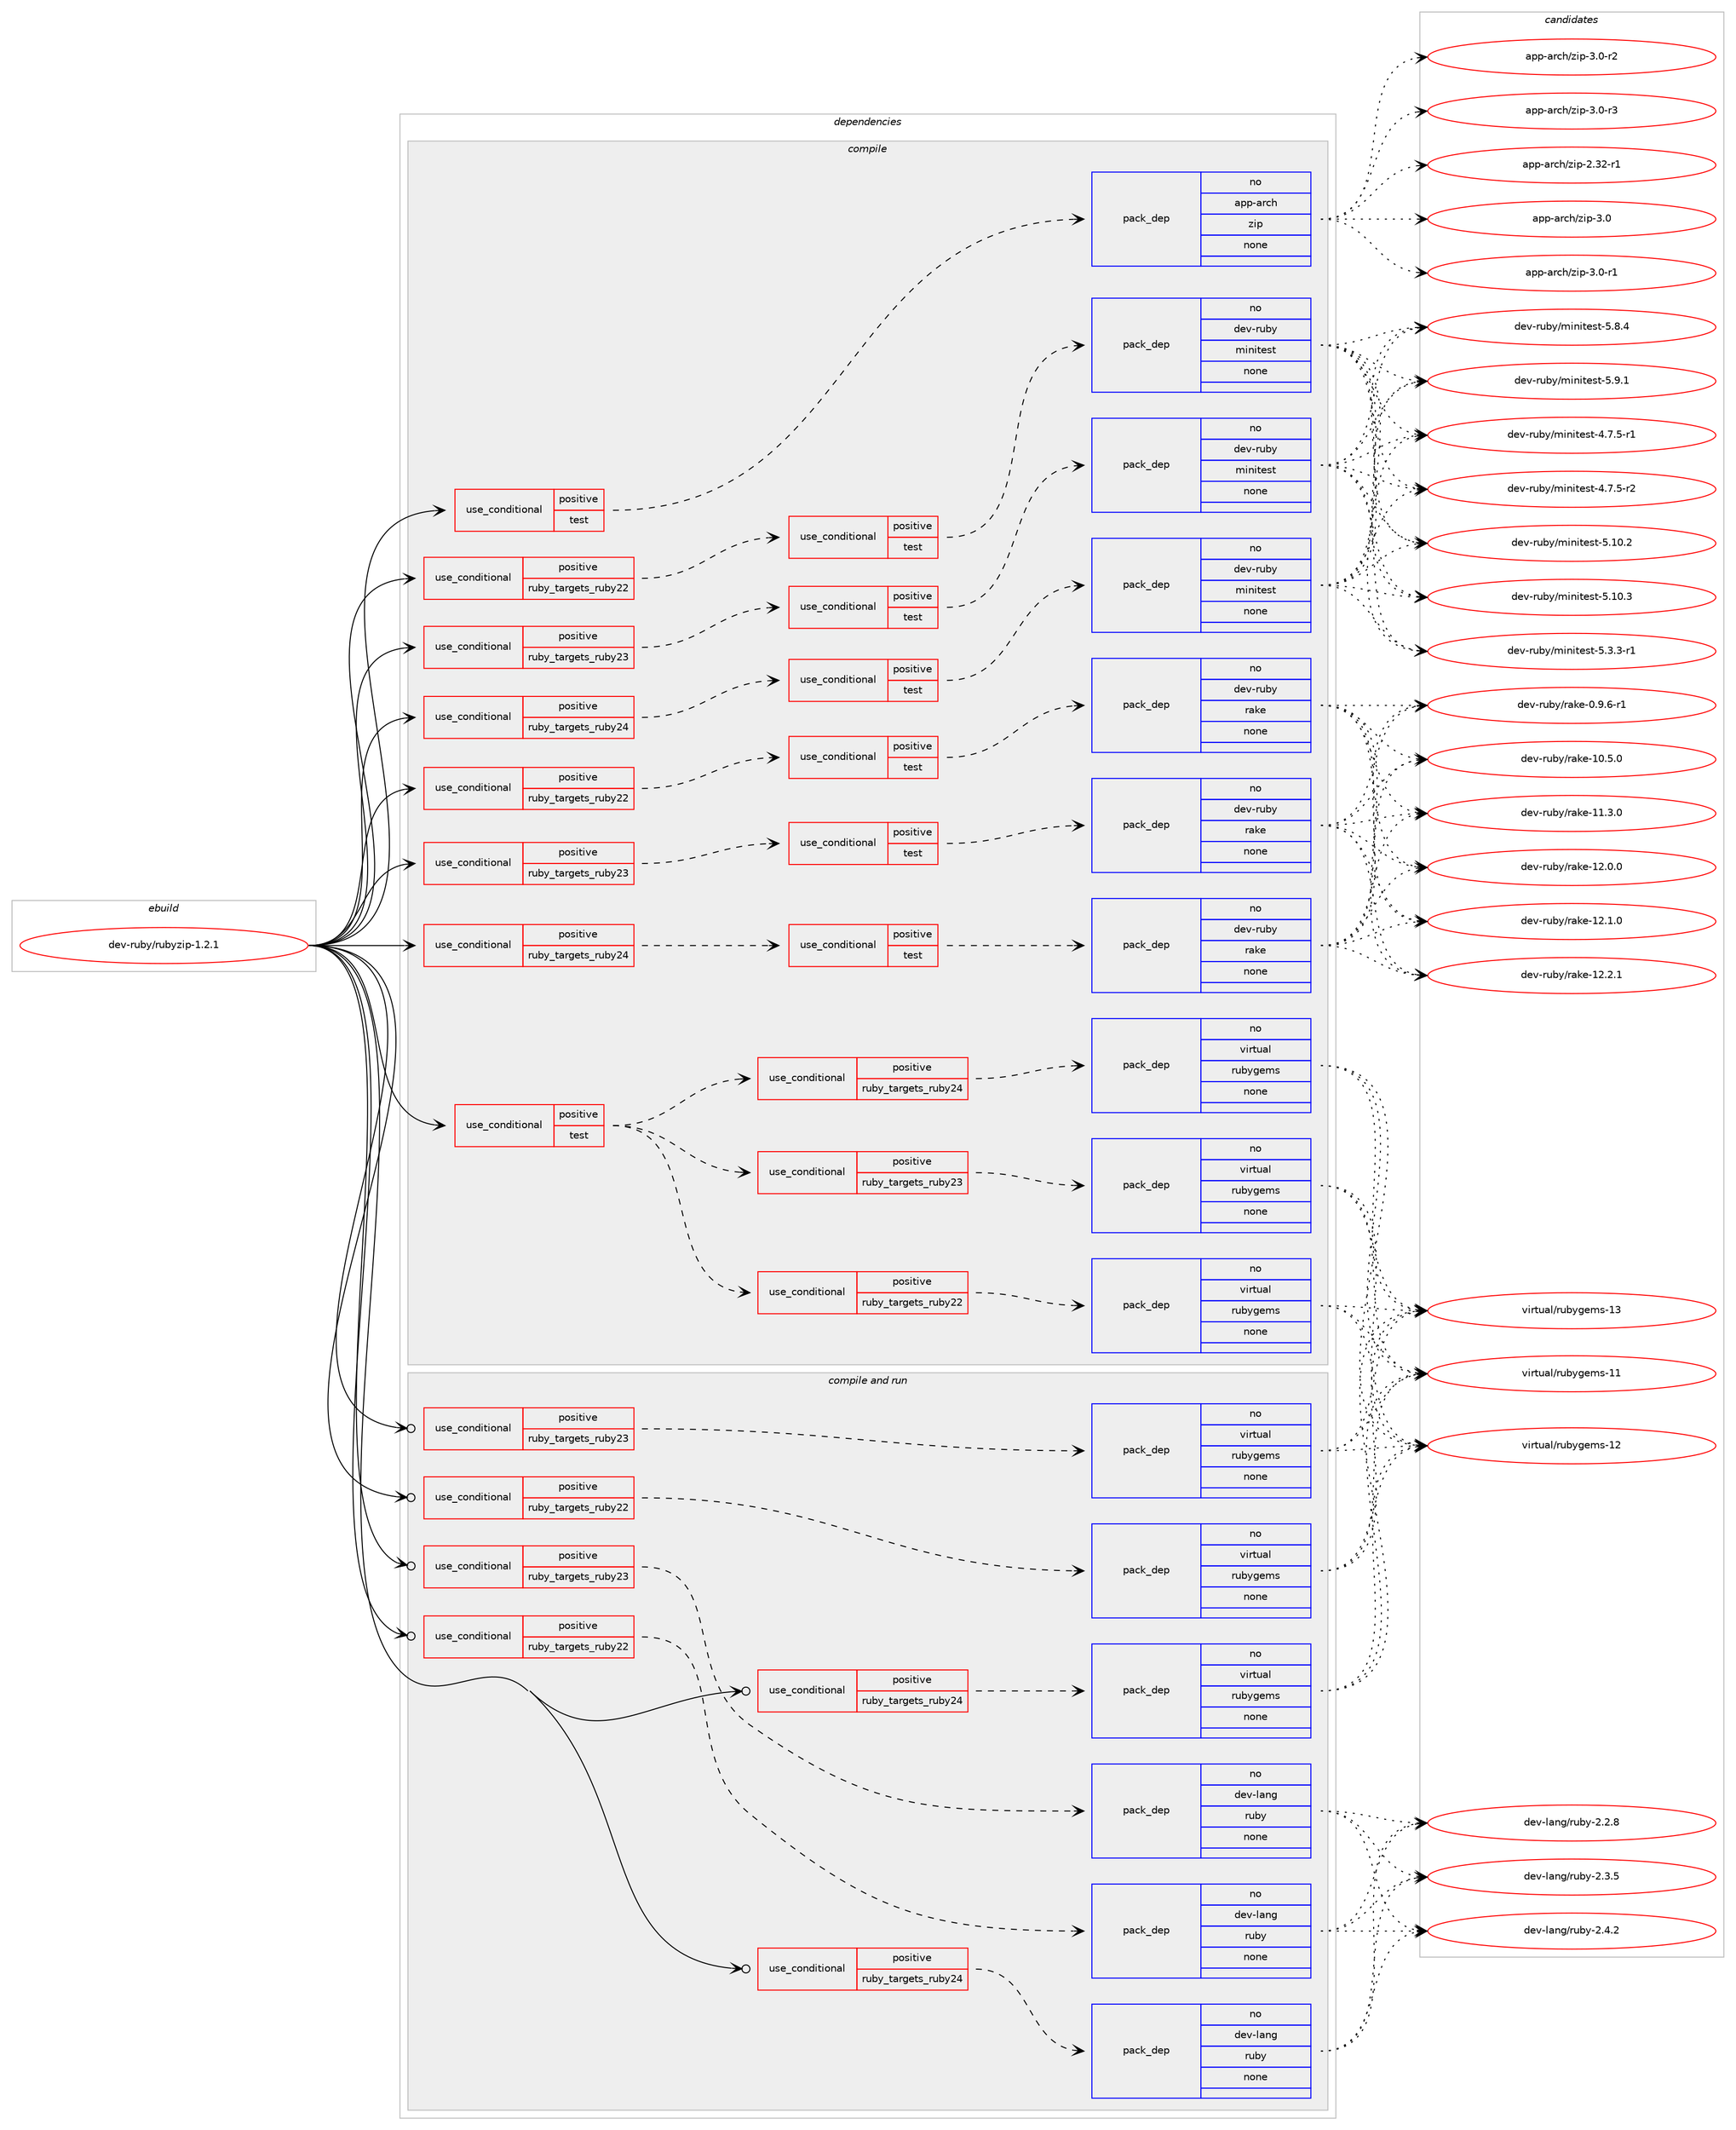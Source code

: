 digraph prolog {

# *************
# Graph options
# *************

newrank=true;
concentrate=true;
compound=true;
graph [rankdir=LR,fontname=Helvetica,fontsize=10,ranksep=1.5];#, ranksep=2.5, nodesep=0.2];
edge  [arrowhead=vee];
node  [fontname=Helvetica,fontsize=10];

# **********
# The ebuild
# **********

subgraph cluster_leftcol {
color=gray;
rank=same;
label=<<i>ebuild</i>>;
id [label="dev-ruby/rubyzip-1.2.1", color=red, width=4, href="../dev-ruby/rubyzip-1.2.1.svg"];
}

# ****************
# The dependencies
# ****************

subgraph cluster_midcol {
color=gray;
label=<<i>dependencies</i>>;
subgraph cluster_compile {
fillcolor="#eeeeee";
style=filled;
label=<<i>compile</i>>;
subgraph cond72390 {
dependency269506 [label=<<TABLE BORDER="0" CELLBORDER="1" CELLSPACING="0" CELLPADDING="4"><TR><TD ROWSPAN="3" CELLPADDING="10">use_conditional</TD></TR><TR><TD>positive</TD></TR><TR><TD>ruby_targets_ruby22</TD></TR></TABLE>>, shape=none, color=red];
subgraph cond72391 {
dependency269507 [label=<<TABLE BORDER="0" CELLBORDER="1" CELLSPACING="0" CELLPADDING="4"><TR><TD ROWSPAN="3" CELLPADDING="10">use_conditional</TD></TR><TR><TD>positive</TD></TR><TR><TD>test</TD></TR></TABLE>>, shape=none, color=red];
subgraph pack193002 {
dependency269508 [label=<<TABLE BORDER="0" CELLBORDER="1" CELLSPACING="0" CELLPADDING="4" WIDTH="220"><TR><TD ROWSPAN="6" CELLPADDING="30">pack_dep</TD></TR><TR><TD WIDTH="110">no</TD></TR><TR><TD>dev-ruby</TD></TR><TR><TD>minitest</TD></TR><TR><TD>none</TD></TR><TR><TD></TD></TR></TABLE>>, shape=none, color=blue];
}
dependency269507:e -> dependency269508:w [weight=20,style="dashed",arrowhead="vee"];
}
dependency269506:e -> dependency269507:w [weight=20,style="dashed",arrowhead="vee"];
}
id:e -> dependency269506:w [weight=20,style="solid",arrowhead="vee"];
subgraph cond72392 {
dependency269509 [label=<<TABLE BORDER="0" CELLBORDER="1" CELLSPACING="0" CELLPADDING="4"><TR><TD ROWSPAN="3" CELLPADDING="10">use_conditional</TD></TR><TR><TD>positive</TD></TR><TR><TD>ruby_targets_ruby22</TD></TR></TABLE>>, shape=none, color=red];
subgraph cond72393 {
dependency269510 [label=<<TABLE BORDER="0" CELLBORDER="1" CELLSPACING="0" CELLPADDING="4"><TR><TD ROWSPAN="3" CELLPADDING="10">use_conditional</TD></TR><TR><TD>positive</TD></TR><TR><TD>test</TD></TR></TABLE>>, shape=none, color=red];
subgraph pack193003 {
dependency269511 [label=<<TABLE BORDER="0" CELLBORDER="1" CELLSPACING="0" CELLPADDING="4" WIDTH="220"><TR><TD ROWSPAN="6" CELLPADDING="30">pack_dep</TD></TR><TR><TD WIDTH="110">no</TD></TR><TR><TD>dev-ruby</TD></TR><TR><TD>rake</TD></TR><TR><TD>none</TD></TR><TR><TD></TD></TR></TABLE>>, shape=none, color=blue];
}
dependency269510:e -> dependency269511:w [weight=20,style="dashed",arrowhead="vee"];
}
dependency269509:e -> dependency269510:w [weight=20,style="dashed",arrowhead="vee"];
}
id:e -> dependency269509:w [weight=20,style="solid",arrowhead="vee"];
subgraph cond72394 {
dependency269512 [label=<<TABLE BORDER="0" CELLBORDER="1" CELLSPACING="0" CELLPADDING="4"><TR><TD ROWSPAN="3" CELLPADDING="10">use_conditional</TD></TR><TR><TD>positive</TD></TR><TR><TD>ruby_targets_ruby23</TD></TR></TABLE>>, shape=none, color=red];
subgraph cond72395 {
dependency269513 [label=<<TABLE BORDER="0" CELLBORDER="1" CELLSPACING="0" CELLPADDING="4"><TR><TD ROWSPAN="3" CELLPADDING="10">use_conditional</TD></TR><TR><TD>positive</TD></TR><TR><TD>test</TD></TR></TABLE>>, shape=none, color=red];
subgraph pack193004 {
dependency269514 [label=<<TABLE BORDER="0" CELLBORDER="1" CELLSPACING="0" CELLPADDING="4" WIDTH="220"><TR><TD ROWSPAN="6" CELLPADDING="30">pack_dep</TD></TR><TR><TD WIDTH="110">no</TD></TR><TR><TD>dev-ruby</TD></TR><TR><TD>minitest</TD></TR><TR><TD>none</TD></TR><TR><TD></TD></TR></TABLE>>, shape=none, color=blue];
}
dependency269513:e -> dependency269514:w [weight=20,style="dashed",arrowhead="vee"];
}
dependency269512:e -> dependency269513:w [weight=20,style="dashed",arrowhead="vee"];
}
id:e -> dependency269512:w [weight=20,style="solid",arrowhead="vee"];
subgraph cond72396 {
dependency269515 [label=<<TABLE BORDER="0" CELLBORDER="1" CELLSPACING="0" CELLPADDING="4"><TR><TD ROWSPAN="3" CELLPADDING="10">use_conditional</TD></TR><TR><TD>positive</TD></TR><TR><TD>ruby_targets_ruby23</TD></TR></TABLE>>, shape=none, color=red];
subgraph cond72397 {
dependency269516 [label=<<TABLE BORDER="0" CELLBORDER="1" CELLSPACING="0" CELLPADDING="4"><TR><TD ROWSPAN="3" CELLPADDING="10">use_conditional</TD></TR><TR><TD>positive</TD></TR><TR><TD>test</TD></TR></TABLE>>, shape=none, color=red];
subgraph pack193005 {
dependency269517 [label=<<TABLE BORDER="0" CELLBORDER="1" CELLSPACING="0" CELLPADDING="4" WIDTH="220"><TR><TD ROWSPAN="6" CELLPADDING="30">pack_dep</TD></TR><TR><TD WIDTH="110">no</TD></TR><TR><TD>dev-ruby</TD></TR><TR><TD>rake</TD></TR><TR><TD>none</TD></TR><TR><TD></TD></TR></TABLE>>, shape=none, color=blue];
}
dependency269516:e -> dependency269517:w [weight=20,style="dashed",arrowhead="vee"];
}
dependency269515:e -> dependency269516:w [weight=20,style="dashed",arrowhead="vee"];
}
id:e -> dependency269515:w [weight=20,style="solid",arrowhead="vee"];
subgraph cond72398 {
dependency269518 [label=<<TABLE BORDER="0" CELLBORDER="1" CELLSPACING="0" CELLPADDING="4"><TR><TD ROWSPAN="3" CELLPADDING="10">use_conditional</TD></TR><TR><TD>positive</TD></TR><TR><TD>ruby_targets_ruby24</TD></TR></TABLE>>, shape=none, color=red];
subgraph cond72399 {
dependency269519 [label=<<TABLE BORDER="0" CELLBORDER="1" CELLSPACING="0" CELLPADDING="4"><TR><TD ROWSPAN="3" CELLPADDING="10">use_conditional</TD></TR><TR><TD>positive</TD></TR><TR><TD>test</TD></TR></TABLE>>, shape=none, color=red];
subgraph pack193006 {
dependency269520 [label=<<TABLE BORDER="0" CELLBORDER="1" CELLSPACING="0" CELLPADDING="4" WIDTH="220"><TR><TD ROWSPAN="6" CELLPADDING="30">pack_dep</TD></TR><TR><TD WIDTH="110">no</TD></TR><TR><TD>dev-ruby</TD></TR><TR><TD>minitest</TD></TR><TR><TD>none</TD></TR><TR><TD></TD></TR></TABLE>>, shape=none, color=blue];
}
dependency269519:e -> dependency269520:w [weight=20,style="dashed",arrowhead="vee"];
}
dependency269518:e -> dependency269519:w [weight=20,style="dashed",arrowhead="vee"];
}
id:e -> dependency269518:w [weight=20,style="solid",arrowhead="vee"];
subgraph cond72400 {
dependency269521 [label=<<TABLE BORDER="0" CELLBORDER="1" CELLSPACING="0" CELLPADDING="4"><TR><TD ROWSPAN="3" CELLPADDING="10">use_conditional</TD></TR><TR><TD>positive</TD></TR><TR><TD>ruby_targets_ruby24</TD></TR></TABLE>>, shape=none, color=red];
subgraph cond72401 {
dependency269522 [label=<<TABLE BORDER="0" CELLBORDER="1" CELLSPACING="0" CELLPADDING="4"><TR><TD ROWSPAN="3" CELLPADDING="10">use_conditional</TD></TR><TR><TD>positive</TD></TR><TR><TD>test</TD></TR></TABLE>>, shape=none, color=red];
subgraph pack193007 {
dependency269523 [label=<<TABLE BORDER="0" CELLBORDER="1" CELLSPACING="0" CELLPADDING="4" WIDTH="220"><TR><TD ROWSPAN="6" CELLPADDING="30">pack_dep</TD></TR><TR><TD WIDTH="110">no</TD></TR><TR><TD>dev-ruby</TD></TR><TR><TD>rake</TD></TR><TR><TD>none</TD></TR><TR><TD></TD></TR></TABLE>>, shape=none, color=blue];
}
dependency269522:e -> dependency269523:w [weight=20,style="dashed",arrowhead="vee"];
}
dependency269521:e -> dependency269522:w [weight=20,style="dashed",arrowhead="vee"];
}
id:e -> dependency269521:w [weight=20,style="solid",arrowhead="vee"];
subgraph cond72402 {
dependency269524 [label=<<TABLE BORDER="0" CELLBORDER="1" CELLSPACING="0" CELLPADDING="4"><TR><TD ROWSPAN="3" CELLPADDING="10">use_conditional</TD></TR><TR><TD>positive</TD></TR><TR><TD>test</TD></TR></TABLE>>, shape=none, color=red];
subgraph cond72403 {
dependency269525 [label=<<TABLE BORDER="0" CELLBORDER="1" CELLSPACING="0" CELLPADDING="4"><TR><TD ROWSPAN="3" CELLPADDING="10">use_conditional</TD></TR><TR><TD>positive</TD></TR><TR><TD>ruby_targets_ruby22</TD></TR></TABLE>>, shape=none, color=red];
subgraph pack193008 {
dependency269526 [label=<<TABLE BORDER="0" CELLBORDER="1" CELLSPACING="0" CELLPADDING="4" WIDTH="220"><TR><TD ROWSPAN="6" CELLPADDING="30">pack_dep</TD></TR><TR><TD WIDTH="110">no</TD></TR><TR><TD>virtual</TD></TR><TR><TD>rubygems</TD></TR><TR><TD>none</TD></TR><TR><TD></TD></TR></TABLE>>, shape=none, color=blue];
}
dependency269525:e -> dependency269526:w [weight=20,style="dashed",arrowhead="vee"];
}
dependency269524:e -> dependency269525:w [weight=20,style="dashed",arrowhead="vee"];
subgraph cond72404 {
dependency269527 [label=<<TABLE BORDER="0" CELLBORDER="1" CELLSPACING="0" CELLPADDING="4"><TR><TD ROWSPAN="3" CELLPADDING="10">use_conditional</TD></TR><TR><TD>positive</TD></TR><TR><TD>ruby_targets_ruby23</TD></TR></TABLE>>, shape=none, color=red];
subgraph pack193009 {
dependency269528 [label=<<TABLE BORDER="0" CELLBORDER="1" CELLSPACING="0" CELLPADDING="4" WIDTH="220"><TR><TD ROWSPAN="6" CELLPADDING="30">pack_dep</TD></TR><TR><TD WIDTH="110">no</TD></TR><TR><TD>virtual</TD></TR><TR><TD>rubygems</TD></TR><TR><TD>none</TD></TR><TR><TD></TD></TR></TABLE>>, shape=none, color=blue];
}
dependency269527:e -> dependency269528:w [weight=20,style="dashed",arrowhead="vee"];
}
dependency269524:e -> dependency269527:w [weight=20,style="dashed",arrowhead="vee"];
subgraph cond72405 {
dependency269529 [label=<<TABLE BORDER="0" CELLBORDER="1" CELLSPACING="0" CELLPADDING="4"><TR><TD ROWSPAN="3" CELLPADDING="10">use_conditional</TD></TR><TR><TD>positive</TD></TR><TR><TD>ruby_targets_ruby24</TD></TR></TABLE>>, shape=none, color=red];
subgraph pack193010 {
dependency269530 [label=<<TABLE BORDER="0" CELLBORDER="1" CELLSPACING="0" CELLPADDING="4" WIDTH="220"><TR><TD ROWSPAN="6" CELLPADDING="30">pack_dep</TD></TR><TR><TD WIDTH="110">no</TD></TR><TR><TD>virtual</TD></TR><TR><TD>rubygems</TD></TR><TR><TD>none</TD></TR><TR><TD></TD></TR></TABLE>>, shape=none, color=blue];
}
dependency269529:e -> dependency269530:w [weight=20,style="dashed",arrowhead="vee"];
}
dependency269524:e -> dependency269529:w [weight=20,style="dashed",arrowhead="vee"];
}
id:e -> dependency269524:w [weight=20,style="solid",arrowhead="vee"];
subgraph cond72406 {
dependency269531 [label=<<TABLE BORDER="0" CELLBORDER="1" CELLSPACING="0" CELLPADDING="4"><TR><TD ROWSPAN="3" CELLPADDING="10">use_conditional</TD></TR><TR><TD>positive</TD></TR><TR><TD>test</TD></TR></TABLE>>, shape=none, color=red];
subgraph pack193011 {
dependency269532 [label=<<TABLE BORDER="0" CELLBORDER="1" CELLSPACING="0" CELLPADDING="4" WIDTH="220"><TR><TD ROWSPAN="6" CELLPADDING="30">pack_dep</TD></TR><TR><TD WIDTH="110">no</TD></TR><TR><TD>app-arch</TD></TR><TR><TD>zip</TD></TR><TR><TD>none</TD></TR><TR><TD></TD></TR></TABLE>>, shape=none, color=blue];
}
dependency269531:e -> dependency269532:w [weight=20,style="dashed",arrowhead="vee"];
}
id:e -> dependency269531:w [weight=20,style="solid",arrowhead="vee"];
}
subgraph cluster_compileandrun {
fillcolor="#eeeeee";
style=filled;
label=<<i>compile and run</i>>;
subgraph cond72407 {
dependency269533 [label=<<TABLE BORDER="0" CELLBORDER="1" CELLSPACING="0" CELLPADDING="4"><TR><TD ROWSPAN="3" CELLPADDING="10">use_conditional</TD></TR><TR><TD>positive</TD></TR><TR><TD>ruby_targets_ruby22</TD></TR></TABLE>>, shape=none, color=red];
subgraph pack193012 {
dependency269534 [label=<<TABLE BORDER="0" CELLBORDER="1" CELLSPACING="0" CELLPADDING="4" WIDTH="220"><TR><TD ROWSPAN="6" CELLPADDING="30">pack_dep</TD></TR><TR><TD WIDTH="110">no</TD></TR><TR><TD>dev-lang</TD></TR><TR><TD>ruby</TD></TR><TR><TD>none</TD></TR><TR><TD></TD></TR></TABLE>>, shape=none, color=blue];
}
dependency269533:e -> dependency269534:w [weight=20,style="dashed",arrowhead="vee"];
}
id:e -> dependency269533:w [weight=20,style="solid",arrowhead="odotvee"];
subgraph cond72408 {
dependency269535 [label=<<TABLE BORDER="0" CELLBORDER="1" CELLSPACING="0" CELLPADDING="4"><TR><TD ROWSPAN="3" CELLPADDING="10">use_conditional</TD></TR><TR><TD>positive</TD></TR><TR><TD>ruby_targets_ruby22</TD></TR></TABLE>>, shape=none, color=red];
subgraph pack193013 {
dependency269536 [label=<<TABLE BORDER="0" CELLBORDER="1" CELLSPACING="0" CELLPADDING="4" WIDTH="220"><TR><TD ROWSPAN="6" CELLPADDING="30">pack_dep</TD></TR><TR><TD WIDTH="110">no</TD></TR><TR><TD>virtual</TD></TR><TR><TD>rubygems</TD></TR><TR><TD>none</TD></TR><TR><TD></TD></TR></TABLE>>, shape=none, color=blue];
}
dependency269535:e -> dependency269536:w [weight=20,style="dashed",arrowhead="vee"];
}
id:e -> dependency269535:w [weight=20,style="solid",arrowhead="odotvee"];
subgraph cond72409 {
dependency269537 [label=<<TABLE BORDER="0" CELLBORDER="1" CELLSPACING="0" CELLPADDING="4"><TR><TD ROWSPAN="3" CELLPADDING="10">use_conditional</TD></TR><TR><TD>positive</TD></TR><TR><TD>ruby_targets_ruby23</TD></TR></TABLE>>, shape=none, color=red];
subgraph pack193014 {
dependency269538 [label=<<TABLE BORDER="0" CELLBORDER="1" CELLSPACING="0" CELLPADDING="4" WIDTH="220"><TR><TD ROWSPAN="6" CELLPADDING="30">pack_dep</TD></TR><TR><TD WIDTH="110">no</TD></TR><TR><TD>dev-lang</TD></TR><TR><TD>ruby</TD></TR><TR><TD>none</TD></TR><TR><TD></TD></TR></TABLE>>, shape=none, color=blue];
}
dependency269537:e -> dependency269538:w [weight=20,style="dashed",arrowhead="vee"];
}
id:e -> dependency269537:w [weight=20,style="solid",arrowhead="odotvee"];
subgraph cond72410 {
dependency269539 [label=<<TABLE BORDER="0" CELLBORDER="1" CELLSPACING="0" CELLPADDING="4"><TR><TD ROWSPAN="3" CELLPADDING="10">use_conditional</TD></TR><TR><TD>positive</TD></TR><TR><TD>ruby_targets_ruby23</TD></TR></TABLE>>, shape=none, color=red];
subgraph pack193015 {
dependency269540 [label=<<TABLE BORDER="0" CELLBORDER="1" CELLSPACING="0" CELLPADDING="4" WIDTH="220"><TR><TD ROWSPAN="6" CELLPADDING="30">pack_dep</TD></TR><TR><TD WIDTH="110">no</TD></TR><TR><TD>virtual</TD></TR><TR><TD>rubygems</TD></TR><TR><TD>none</TD></TR><TR><TD></TD></TR></TABLE>>, shape=none, color=blue];
}
dependency269539:e -> dependency269540:w [weight=20,style="dashed",arrowhead="vee"];
}
id:e -> dependency269539:w [weight=20,style="solid",arrowhead="odotvee"];
subgraph cond72411 {
dependency269541 [label=<<TABLE BORDER="0" CELLBORDER="1" CELLSPACING="0" CELLPADDING="4"><TR><TD ROWSPAN="3" CELLPADDING="10">use_conditional</TD></TR><TR><TD>positive</TD></TR><TR><TD>ruby_targets_ruby24</TD></TR></TABLE>>, shape=none, color=red];
subgraph pack193016 {
dependency269542 [label=<<TABLE BORDER="0" CELLBORDER="1" CELLSPACING="0" CELLPADDING="4" WIDTH="220"><TR><TD ROWSPAN="6" CELLPADDING="30">pack_dep</TD></TR><TR><TD WIDTH="110">no</TD></TR><TR><TD>dev-lang</TD></TR><TR><TD>ruby</TD></TR><TR><TD>none</TD></TR><TR><TD></TD></TR></TABLE>>, shape=none, color=blue];
}
dependency269541:e -> dependency269542:w [weight=20,style="dashed",arrowhead="vee"];
}
id:e -> dependency269541:w [weight=20,style="solid",arrowhead="odotvee"];
subgraph cond72412 {
dependency269543 [label=<<TABLE BORDER="0" CELLBORDER="1" CELLSPACING="0" CELLPADDING="4"><TR><TD ROWSPAN="3" CELLPADDING="10">use_conditional</TD></TR><TR><TD>positive</TD></TR><TR><TD>ruby_targets_ruby24</TD></TR></TABLE>>, shape=none, color=red];
subgraph pack193017 {
dependency269544 [label=<<TABLE BORDER="0" CELLBORDER="1" CELLSPACING="0" CELLPADDING="4" WIDTH="220"><TR><TD ROWSPAN="6" CELLPADDING="30">pack_dep</TD></TR><TR><TD WIDTH="110">no</TD></TR><TR><TD>virtual</TD></TR><TR><TD>rubygems</TD></TR><TR><TD>none</TD></TR><TR><TD></TD></TR></TABLE>>, shape=none, color=blue];
}
dependency269543:e -> dependency269544:w [weight=20,style="dashed",arrowhead="vee"];
}
id:e -> dependency269543:w [weight=20,style="solid",arrowhead="odotvee"];
}
subgraph cluster_run {
fillcolor="#eeeeee";
style=filled;
label=<<i>run</i>>;
}
}

# **************
# The candidates
# **************

subgraph cluster_choices {
rank=same;
color=gray;
label=<<i>candidates</i>>;

subgraph choice193002 {
color=black;
nodesep=1;
choice1001011184511411798121471091051101051161011151164552465546534511449 [label="dev-ruby/minitest-4.7.5-r1", color=red, width=4,href="../dev-ruby/minitest-4.7.5-r1.svg"];
choice1001011184511411798121471091051101051161011151164552465546534511450 [label="dev-ruby/minitest-4.7.5-r2", color=red, width=4,href="../dev-ruby/minitest-4.7.5-r2.svg"];
choice10010111845114117981214710910511010511610111511645534649484650 [label="dev-ruby/minitest-5.10.2", color=red, width=4,href="../dev-ruby/minitest-5.10.2.svg"];
choice10010111845114117981214710910511010511610111511645534649484651 [label="dev-ruby/minitest-5.10.3", color=red, width=4,href="../dev-ruby/minitest-5.10.3.svg"];
choice1001011184511411798121471091051101051161011151164553465146514511449 [label="dev-ruby/minitest-5.3.3-r1", color=red, width=4,href="../dev-ruby/minitest-5.3.3-r1.svg"];
choice100101118451141179812147109105110105116101115116455346564652 [label="dev-ruby/minitest-5.8.4", color=red, width=4,href="../dev-ruby/minitest-5.8.4.svg"];
choice100101118451141179812147109105110105116101115116455346574649 [label="dev-ruby/minitest-5.9.1", color=red, width=4,href="../dev-ruby/minitest-5.9.1.svg"];
dependency269508:e -> choice1001011184511411798121471091051101051161011151164552465546534511449:w [style=dotted,weight="100"];
dependency269508:e -> choice1001011184511411798121471091051101051161011151164552465546534511450:w [style=dotted,weight="100"];
dependency269508:e -> choice10010111845114117981214710910511010511610111511645534649484650:w [style=dotted,weight="100"];
dependency269508:e -> choice10010111845114117981214710910511010511610111511645534649484651:w [style=dotted,weight="100"];
dependency269508:e -> choice1001011184511411798121471091051101051161011151164553465146514511449:w [style=dotted,weight="100"];
dependency269508:e -> choice100101118451141179812147109105110105116101115116455346564652:w [style=dotted,weight="100"];
dependency269508:e -> choice100101118451141179812147109105110105116101115116455346574649:w [style=dotted,weight="100"];
}
subgraph choice193003 {
color=black;
nodesep=1;
choice100101118451141179812147114971071014548465746544511449 [label="dev-ruby/rake-0.9.6-r1", color=red, width=4,href="../dev-ruby/rake-0.9.6-r1.svg"];
choice1001011184511411798121471149710710145494846534648 [label="dev-ruby/rake-10.5.0", color=red, width=4,href="../dev-ruby/rake-10.5.0.svg"];
choice1001011184511411798121471149710710145494946514648 [label="dev-ruby/rake-11.3.0", color=red, width=4,href="../dev-ruby/rake-11.3.0.svg"];
choice1001011184511411798121471149710710145495046484648 [label="dev-ruby/rake-12.0.0", color=red, width=4,href="../dev-ruby/rake-12.0.0.svg"];
choice1001011184511411798121471149710710145495046494648 [label="dev-ruby/rake-12.1.0", color=red, width=4,href="../dev-ruby/rake-12.1.0.svg"];
choice1001011184511411798121471149710710145495046504649 [label="dev-ruby/rake-12.2.1", color=red, width=4,href="../dev-ruby/rake-12.2.1.svg"];
dependency269511:e -> choice100101118451141179812147114971071014548465746544511449:w [style=dotted,weight="100"];
dependency269511:e -> choice1001011184511411798121471149710710145494846534648:w [style=dotted,weight="100"];
dependency269511:e -> choice1001011184511411798121471149710710145494946514648:w [style=dotted,weight="100"];
dependency269511:e -> choice1001011184511411798121471149710710145495046484648:w [style=dotted,weight="100"];
dependency269511:e -> choice1001011184511411798121471149710710145495046494648:w [style=dotted,weight="100"];
dependency269511:e -> choice1001011184511411798121471149710710145495046504649:w [style=dotted,weight="100"];
}
subgraph choice193004 {
color=black;
nodesep=1;
choice1001011184511411798121471091051101051161011151164552465546534511449 [label="dev-ruby/minitest-4.7.5-r1", color=red, width=4,href="../dev-ruby/minitest-4.7.5-r1.svg"];
choice1001011184511411798121471091051101051161011151164552465546534511450 [label="dev-ruby/minitest-4.7.5-r2", color=red, width=4,href="../dev-ruby/minitest-4.7.5-r2.svg"];
choice10010111845114117981214710910511010511610111511645534649484650 [label="dev-ruby/minitest-5.10.2", color=red, width=4,href="../dev-ruby/minitest-5.10.2.svg"];
choice10010111845114117981214710910511010511610111511645534649484651 [label="dev-ruby/minitest-5.10.3", color=red, width=4,href="../dev-ruby/minitest-5.10.3.svg"];
choice1001011184511411798121471091051101051161011151164553465146514511449 [label="dev-ruby/minitest-5.3.3-r1", color=red, width=4,href="../dev-ruby/minitest-5.3.3-r1.svg"];
choice100101118451141179812147109105110105116101115116455346564652 [label="dev-ruby/minitest-5.8.4", color=red, width=4,href="../dev-ruby/minitest-5.8.4.svg"];
choice100101118451141179812147109105110105116101115116455346574649 [label="dev-ruby/minitest-5.9.1", color=red, width=4,href="../dev-ruby/minitest-5.9.1.svg"];
dependency269514:e -> choice1001011184511411798121471091051101051161011151164552465546534511449:w [style=dotted,weight="100"];
dependency269514:e -> choice1001011184511411798121471091051101051161011151164552465546534511450:w [style=dotted,weight="100"];
dependency269514:e -> choice10010111845114117981214710910511010511610111511645534649484650:w [style=dotted,weight="100"];
dependency269514:e -> choice10010111845114117981214710910511010511610111511645534649484651:w [style=dotted,weight="100"];
dependency269514:e -> choice1001011184511411798121471091051101051161011151164553465146514511449:w [style=dotted,weight="100"];
dependency269514:e -> choice100101118451141179812147109105110105116101115116455346564652:w [style=dotted,weight="100"];
dependency269514:e -> choice100101118451141179812147109105110105116101115116455346574649:w [style=dotted,weight="100"];
}
subgraph choice193005 {
color=black;
nodesep=1;
choice100101118451141179812147114971071014548465746544511449 [label="dev-ruby/rake-0.9.6-r1", color=red, width=4,href="../dev-ruby/rake-0.9.6-r1.svg"];
choice1001011184511411798121471149710710145494846534648 [label="dev-ruby/rake-10.5.0", color=red, width=4,href="../dev-ruby/rake-10.5.0.svg"];
choice1001011184511411798121471149710710145494946514648 [label="dev-ruby/rake-11.3.0", color=red, width=4,href="../dev-ruby/rake-11.3.0.svg"];
choice1001011184511411798121471149710710145495046484648 [label="dev-ruby/rake-12.0.0", color=red, width=4,href="../dev-ruby/rake-12.0.0.svg"];
choice1001011184511411798121471149710710145495046494648 [label="dev-ruby/rake-12.1.0", color=red, width=4,href="../dev-ruby/rake-12.1.0.svg"];
choice1001011184511411798121471149710710145495046504649 [label="dev-ruby/rake-12.2.1", color=red, width=4,href="../dev-ruby/rake-12.2.1.svg"];
dependency269517:e -> choice100101118451141179812147114971071014548465746544511449:w [style=dotted,weight="100"];
dependency269517:e -> choice1001011184511411798121471149710710145494846534648:w [style=dotted,weight="100"];
dependency269517:e -> choice1001011184511411798121471149710710145494946514648:w [style=dotted,weight="100"];
dependency269517:e -> choice1001011184511411798121471149710710145495046484648:w [style=dotted,weight="100"];
dependency269517:e -> choice1001011184511411798121471149710710145495046494648:w [style=dotted,weight="100"];
dependency269517:e -> choice1001011184511411798121471149710710145495046504649:w [style=dotted,weight="100"];
}
subgraph choice193006 {
color=black;
nodesep=1;
choice1001011184511411798121471091051101051161011151164552465546534511449 [label="dev-ruby/minitest-4.7.5-r1", color=red, width=4,href="../dev-ruby/minitest-4.7.5-r1.svg"];
choice1001011184511411798121471091051101051161011151164552465546534511450 [label="dev-ruby/minitest-4.7.5-r2", color=red, width=4,href="../dev-ruby/minitest-4.7.5-r2.svg"];
choice10010111845114117981214710910511010511610111511645534649484650 [label="dev-ruby/minitest-5.10.2", color=red, width=4,href="../dev-ruby/minitest-5.10.2.svg"];
choice10010111845114117981214710910511010511610111511645534649484651 [label="dev-ruby/minitest-5.10.3", color=red, width=4,href="../dev-ruby/minitest-5.10.3.svg"];
choice1001011184511411798121471091051101051161011151164553465146514511449 [label="dev-ruby/minitest-5.3.3-r1", color=red, width=4,href="../dev-ruby/minitest-5.3.3-r1.svg"];
choice100101118451141179812147109105110105116101115116455346564652 [label="dev-ruby/minitest-5.8.4", color=red, width=4,href="../dev-ruby/minitest-5.8.4.svg"];
choice100101118451141179812147109105110105116101115116455346574649 [label="dev-ruby/minitest-5.9.1", color=red, width=4,href="../dev-ruby/minitest-5.9.1.svg"];
dependency269520:e -> choice1001011184511411798121471091051101051161011151164552465546534511449:w [style=dotted,weight="100"];
dependency269520:e -> choice1001011184511411798121471091051101051161011151164552465546534511450:w [style=dotted,weight="100"];
dependency269520:e -> choice10010111845114117981214710910511010511610111511645534649484650:w [style=dotted,weight="100"];
dependency269520:e -> choice10010111845114117981214710910511010511610111511645534649484651:w [style=dotted,weight="100"];
dependency269520:e -> choice1001011184511411798121471091051101051161011151164553465146514511449:w [style=dotted,weight="100"];
dependency269520:e -> choice100101118451141179812147109105110105116101115116455346564652:w [style=dotted,weight="100"];
dependency269520:e -> choice100101118451141179812147109105110105116101115116455346574649:w [style=dotted,weight="100"];
}
subgraph choice193007 {
color=black;
nodesep=1;
choice100101118451141179812147114971071014548465746544511449 [label="dev-ruby/rake-0.9.6-r1", color=red, width=4,href="../dev-ruby/rake-0.9.6-r1.svg"];
choice1001011184511411798121471149710710145494846534648 [label="dev-ruby/rake-10.5.0", color=red, width=4,href="../dev-ruby/rake-10.5.0.svg"];
choice1001011184511411798121471149710710145494946514648 [label="dev-ruby/rake-11.3.0", color=red, width=4,href="../dev-ruby/rake-11.3.0.svg"];
choice1001011184511411798121471149710710145495046484648 [label="dev-ruby/rake-12.0.0", color=red, width=4,href="../dev-ruby/rake-12.0.0.svg"];
choice1001011184511411798121471149710710145495046494648 [label="dev-ruby/rake-12.1.0", color=red, width=4,href="../dev-ruby/rake-12.1.0.svg"];
choice1001011184511411798121471149710710145495046504649 [label="dev-ruby/rake-12.2.1", color=red, width=4,href="../dev-ruby/rake-12.2.1.svg"];
dependency269523:e -> choice100101118451141179812147114971071014548465746544511449:w [style=dotted,weight="100"];
dependency269523:e -> choice1001011184511411798121471149710710145494846534648:w [style=dotted,weight="100"];
dependency269523:e -> choice1001011184511411798121471149710710145494946514648:w [style=dotted,weight="100"];
dependency269523:e -> choice1001011184511411798121471149710710145495046484648:w [style=dotted,weight="100"];
dependency269523:e -> choice1001011184511411798121471149710710145495046494648:w [style=dotted,weight="100"];
dependency269523:e -> choice1001011184511411798121471149710710145495046504649:w [style=dotted,weight="100"];
}
subgraph choice193008 {
color=black;
nodesep=1;
choice118105114116117971084711411798121103101109115454949 [label="virtual/rubygems-11", color=red, width=4,href="../virtual/rubygems-11.svg"];
choice118105114116117971084711411798121103101109115454950 [label="virtual/rubygems-12", color=red, width=4,href="../virtual/rubygems-12.svg"];
choice118105114116117971084711411798121103101109115454951 [label="virtual/rubygems-13", color=red, width=4,href="../virtual/rubygems-13.svg"];
dependency269526:e -> choice118105114116117971084711411798121103101109115454949:w [style=dotted,weight="100"];
dependency269526:e -> choice118105114116117971084711411798121103101109115454950:w [style=dotted,weight="100"];
dependency269526:e -> choice118105114116117971084711411798121103101109115454951:w [style=dotted,weight="100"];
}
subgraph choice193009 {
color=black;
nodesep=1;
choice118105114116117971084711411798121103101109115454949 [label="virtual/rubygems-11", color=red, width=4,href="../virtual/rubygems-11.svg"];
choice118105114116117971084711411798121103101109115454950 [label="virtual/rubygems-12", color=red, width=4,href="../virtual/rubygems-12.svg"];
choice118105114116117971084711411798121103101109115454951 [label="virtual/rubygems-13", color=red, width=4,href="../virtual/rubygems-13.svg"];
dependency269528:e -> choice118105114116117971084711411798121103101109115454949:w [style=dotted,weight="100"];
dependency269528:e -> choice118105114116117971084711411798121103101109115454950:w [style=dotted,weight="100"];
dependency269528:e -> choice118105114116117971084711411798121103101109115454951:w [style=dotted,weight="100"];
}
subgraph choice193010 {
color=black;
nodesep=1;
choice118105114116117971084711411798121103101109115454949 [label="virtual/rubygems-11", color=red, width=4,href="../virtual/rubygems-11.svg"];
choice118105114116117971084711411798121103101109115454950 [label="virtual/rubygems-12", color=red, width=4,href="../virtual/rubygems-12.svg"];
choice118105114116117971084711411798121103101109115454951 [label="virtual/rubygems-13", color=red, width=4,href="../virtual/rubygems-13.svg"];
dependency269530:e -> choice118105114116117971084711411798121103101109115454949:w [style=dotted,weight="100"];
dependency269530:e -> choice118105114116117971084711411798121103101109115454950:w [style=dotted,weight="100"];
dependency269530:e -> choice118105114116117971084711411798121103101109115454951:w [style=dotted,weight="100"];
}
subgraph choice193011 {
color=black;
nodesep=1;
choice971121124597114991044712210511245504651504511449 [label="app-arch/zip-2.32-r1", color=red, width=4,href="../app-arch/zip-2.32-r1.svg"];
choice971121124597114991044712210511245514648 [label="app-arch/zip-3.0", color=red, width=4,href="../app-arch/zip-3.0.svg"];
choice9711211245971149910447122105112455146484511449 [label="app-arch/zip-3.0-r1", color=red, width=4,href="../app-arch/zip-3.0-r1.svg"];
choice9711211245971149910447122105112455146484511450 [label="app-arch/zip-3.0-r2", color=red, width=4,href="../app-arch/zip-3.0-r2.svg"];
choice9711211245971149910447122105112455146484511451 [label="app-arch/zip-3.0-r3", color=red, width=4,href="../app-arch/zip-3.0-r3.svg"];
dependency269532:e -> choice971121124597114991044712210511245504651504511449:w [style=dotted,weight="100"];
dependency269532:e -> choice971121124597114991044712210511245514648:w [style=dotted,weight="100"];
dependency269532:e -> choice9711211245971149910447122105112455146484511449:w [style=dotted,weight="100"];
dependency269532:e -> choice9711211245971149910447122105112455146484511450:w [style=dotted,weight="100"];
dependency269532:e -> choice9711211245971149910447122105112455146484511451:w [style=dotted,weight="100"];
}
subgraph choice193012 {
color=black;
nodesep=1;
choice10010111845108971101034711411798121455046504656 [label="dev-lang/ruby-2.2.8", color=red, width=4,href="../dev-lang/ruby-2.2.8.svg"];
choice10010111845108971101034711411798121455046514653 [label="dev-lang/ruby-2.3.5", color=red, width=4,href="../dev-lang/ruby-2.3.5.svg"];
choice10010111845108971101034711411798121455046524650 [label="dev-lang/ruby-2.4.2", color=red, width=4,href="../dev-lang/ruby-2.4.2.svg"];
dependency269534:e -> choice10010111845108971101034711411798121455046504656:w [style=dotted,weight="100"];
dependency269534:e -> choice10010111845108971101034711411798121455046514653:w [style=dotted,weight="100"];
dependency269534:e -> choice10010111845108971101034711411798121455046524650:w [style=dotted,weight="100"];
}
subgraph choice193013 {
color=black;
nodesep=1;
choice118105114116117971084711411798121103101109115454949 [label="virtual/rubygems-11", color=red, width=4,href="../virtual/rubygems-11.svg"];
choice118105114116117971084711411798121103101109115454950 [label="virtual/rubygems-12", color=red, width=4,href="../virtual/rubygems-12.svg"];
choice118105114116117971084711411798121103101109115454951 [label="virtual/rubygems-13", color=red, width=4,href="../virtual/rubygems-13.svg"];
dependency269536:e -> choice118105114116117971084711411798121103101109115454949:w [style=dotted,weight="100"];
dependency269536:e -> choice118105114116117971084711411798121103101109115454950:w [style=dotted,weight="100"];
dependency269536:e -> choice118105114116117971084711411798121103101109115454951:w [style=dotted,weight="100"];
}
subgraph choice193014 {
color=black;
nodesep=1;
choice10010111845108971101034711411798121455046504656 [label="dev-lang/ruby-2.2.8", color=red, width=4,href="../dev-lang/ruby-2.2.8.svg"];
choice10010111845108971101034711411798121455046514653 [label="dev-lang/ruby-2.3.5", color=red, width=4,href="../dev-lang/ruby-2.3.5.svg"];
choice10010111845108971101034711411798121455046524650 [label="dev-lang/ruby-2.4.2", color=red, width=4,href="../dev-lang/ruby-2.4.2.svg"];
dependency269538:e -> choice10010111845108971101034711411798121455046504656:w [style=dotted,weight="100"];
dependency269538:e -> choice10010111845108971101034711411798121455046514653:w [style=dotted,weight="100"];
dependency269538:e -> choice10010111845108971101034711411798121455046524650:w [style=dotted,weight="100"];
}
subgraph choice193015 {
color=black;
nodesep=1;
choice118105114116117971084711411798121103101109115454949 [label="virtual/rubygems-11", color=red, width=4,href="../virtual/rubygems-11.svg"];
choice118105114116117971084711411798121103101109115454950 [label="virtual/rubygems-12", color=red, width=4,href="../virtual/rubygems-12.svg"];
choice118105114116117971084711411798121103101109115454951 [label="virtual/rubygems-13", color=red, width=4,href="../virtual/rubygems-13.svg"];
dependency269540:e -> choice118105114116117971084711411798121103101109115454949:w [style=dotted,weight="100"];
dependency269540:e -> choice118105114116117971084711411798121103101109115454950:w [style=dotted,weight="100"];
dependency269540:e -> choice118105114116117971084711411798121103101109115454951:w [style=dotted,weight="100"];
}
subgraph choice193016 {
color=black;
nodesep=1;
choice10010111845108971101034711411798121455046504656 [label="dev-lang/ruby-2.2.8", color=red, width=4,href="../dev-lang/ruby-2.2.8.svg"];
choice10010111845108971101034711411798121455046514653 [label="dev-lang/ruby-2.3.5", color=red, width=4,href="../dev-lang/ruby-2.3.5.svg"];
choice10010111845108971101034711411798121455046524650 [label="dev-lang/ruby-2.4.2", color=red, width=4,href="../dev-lang/ruby-2.4.2.svg"];
dependency269542:e -> choice10010111845108971101034711411798121455046504656:w [style=dotted,weight="100"];
dependency269542:e -> choice10010111845108971101034711411798121455046514653:w [style=dotted,weight="100"];
dependency269542:e -> choice10010111845108971101034711411798121455046524650:w [style=dotted,weight="100"];
}
subgraph choice193017 {
color=black;
nodesep=1;
choice118105114116117971084711411798121103101109115454949 [label="virtual/rubygems-11", color=red, width=4,href="../virtual/rubygems-11.svg"];
choice118105114116117971084711411798121103101109115454950 [label="virtual/rubygems-12", color=red, width=4,href="../virtual/rubygems-12.svg"];
choice118105114116117971084711411798121103101109115454951 [label="virtual/rubygems-13", color=red, width=4,href="../virtual/rubygems-13.svg"];
dependency269544:e -> choice118105114116117971084711411798121103101109115454949:w [style=dotted,weight="100"];
dependency269544:e -> choice118105114116117971084711411798121103101109115454950:w [style=dotted,weight="100"];
dependency269544:e -> choice118105114116117971084711411798121103101109115454951:w [style=dotted,weight="100"];
}
}

}
